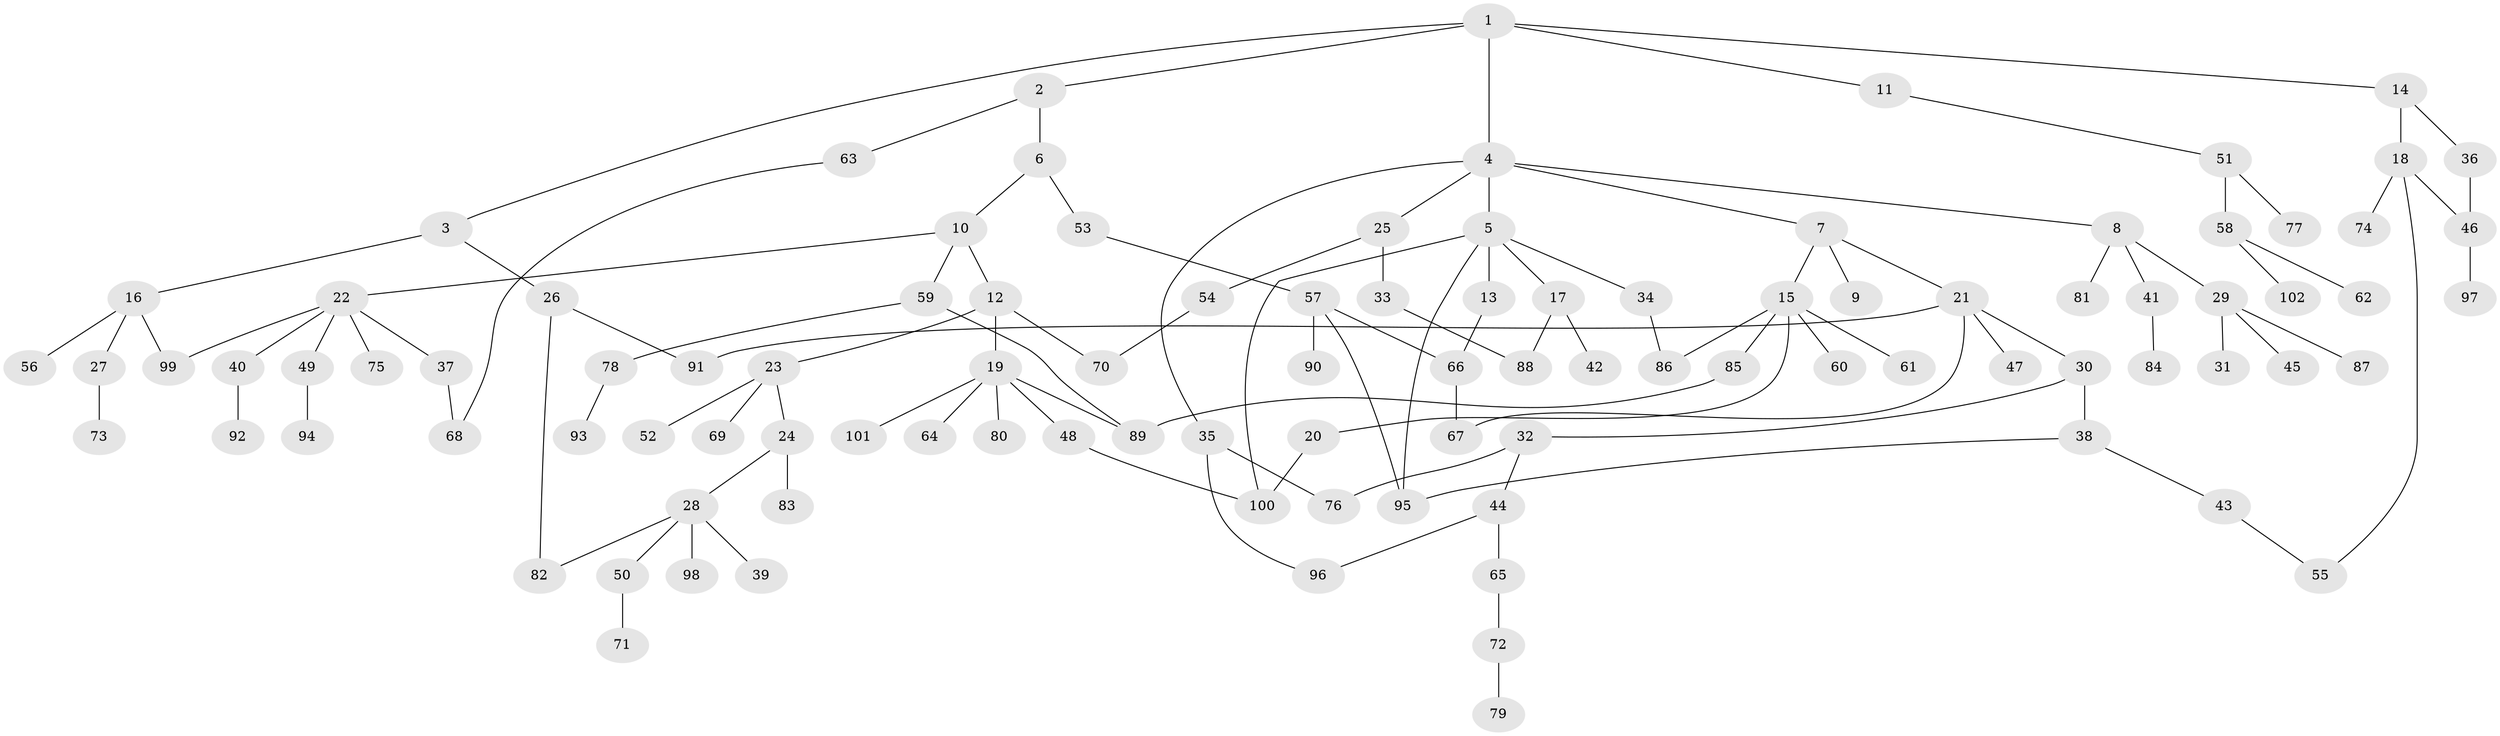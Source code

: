 // Generated by graph-tools (version 1.1) at 2025/41/03/09/25 04:41:59]
// undirected, 102 vertices, 120 edges
graph export_dot {
graph [start="1"]
  node [color=gray90,style=filled];
  1;
  2;
  3;
  4;
  5;
  6;
  7;
  8;
  9;
  10;
  11;
  12;
  13;
  14;
  15;
  16;
  17;
  18;
  19;
  20;
  21;
  22;
  23;
  24;
  25;
  26;
  27;
  28;
  29;
  30;
  31;
  32;
  33;
  34;
  35;
  36;
  37;
  38;
  39;
  40;
  41;
  42;
  43;
  44;
  45;
  46;
  47;
  48;
  49;
  50;
  51;
  52;
  53;
  54;
  55;
  56;
  57;
  58;
  59;
  60;
  61;
  62;
  63;
  64;
  65;
  66;
  67;
  68;
  69;
  70;
  71;
  72;
  73;
  74;
  75;
  76;
  77;
  78;
  79;
  80;
  81;
  82;
  83;
  84;
  85;
  86;
  87;
  88;
  89;
  90;
  91;
  92;
  93;
  94;
  95;
  96;
  97;
  98;
  99;
  100;
  101;
  102;
  1 -- 2;
  1 -- 3;
  1 -- 4;
  1 -- 11;
  1 -- 14;
  2 -- 6;
  2 -- 63;
  3 -- 16;
  3 -- 26;
  4 -- 5;
  4 -- 7;
  4 -- 8;
  4 -- 25;
  4 -- 35;
  5 -- 13;
  5 -- 17;
  5 -- 34;
  5 -- 100;
  5 -- 95;
  6 -- 10;
  6 -- 53;
  7 -- 9;
  7 -- 15;
  7 -- 21;
  8 -- 29;
  8 -- 41;
  8 -- 81;
  10 -- 12;
  10 -- 22;
  10 -- 59;
  11 -- 51;
  12 -- 19;
  12 -- 23;
  12 -- 70;
  13 -- 66;
  14 -- 18;
  14 -- 36;
  15 -- 20;
  15 -- 60;
  15 -- 61;
  15 -- 85;
  15 -- 86;
  16 -- 27;
  16 -- 56;
  16 -- 99;
  17 -- 42;
  17 -- 88;
  18 -- 74;
  18 -- 55;
  18 -- 46;
  19 -- 48;
  19 -- 64;
  19 -- 80;
  19 -- 101;
  19 -- 89;
  20 -- 100;
  21 -- 30;
  21 -- 47;
  21 -- 67;
  21 -- 91;
  22 -- 37;
  22 -- 40;
  22 -- 49;
  22 -- 75;
  22 -- 99;
  23 -- 24;
  23 -- 52;
  23 -- 69;
  24 -- 28;
  24 -- 83;
  25 -- 33;
  25 -- 54;
  26 -- 82;
  26 -- 91;
  27 -- 73;
  28 -- 39;
  28 -- 50;
  28 -- 98;
  28 -- 82;
  29 -- 31;
  29 -- 45;
  29 -- 87;
  30 -- 32;
  30 -- 38;
  32 -- 44;
  32 -- 76;
  33 -- 88;
  34 -- 86;
  35 -- 96;
  35 -- 76;
  36 -- 46;
  37 -- 68;
  38 -- 43;
  38 -- 95;
  40 -- 92;
  41 -- 84;
  43 -- 55;
  44 -- 65;
  44 -- 96;
  46 -- 97;
  48 -- 100;
  49 -- 94;
  50 -- 71;
  51 -- 58;
  51 -- 77;
  53 -- 57;
  54 -- 70;
  57 -- 66;
  57 -- 90;
  57 -- 95;
  58 -- 62;
  58 -- 102;
  59 -- 78;
  59 -- 89;
  63 -- 68;
  65 -- 72;
  66 -- 67;
  72 -- 79;
  78 -- 93;
  85 -- 89;
}
